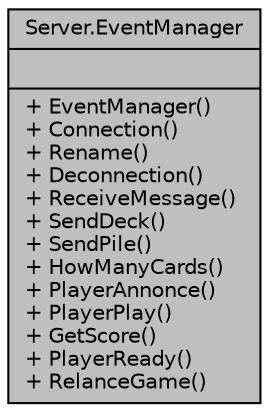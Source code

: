 digraph "Server.EventManager"
{
  edge [fontname="Helvetica",fontsize="10",labelfontname="Helvetica",labelfontsize="10"];
  node [fontname="Helvetica",fontsize="10",shape=record];
  Node1 [label="{Server.EventManager\n||+ EventManager()\l+ Connection()\l+ Rename()\l+ Deconnection()\l+ ReceiveMessage()\l+ SendDeck()\l+ SendPile()\l+ HowManyCards()\l+ PlayerAnnonce()\l+ PlayerPlay()\l+ GetScore()\l+ PlayerReady()\l+ RelanceGame()\l}",height=0.2,width=0.4,color="black", fillcolor="grey75", style="filled", fontcolor="black"];
}
